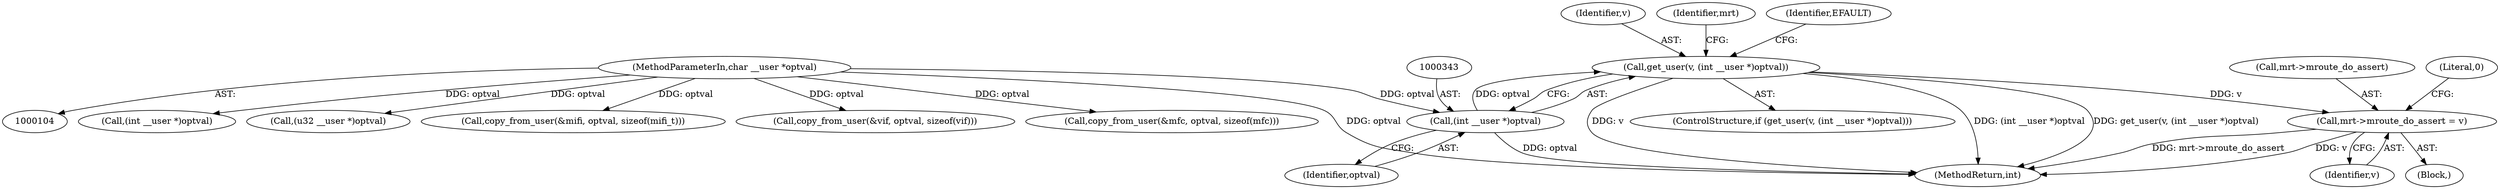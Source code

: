 digraph "0_linux_99253eb750fda6a644d5188fb26c43bad8d5a745_0@API" {
"1000348" [label="(Call,mrt->mroute_do_assert = v)"];
"1000340" [label="(Call,get_user(v, (int __user *)optval))"];
"1000342" [label="(Call,(int __user *)optval)"];
"1000107" [label="(MethodParameterIn,char __user *optval)"];
"1000341" [label="(Identifier,v)"];
"1000369" [label="(Call,(int __user *)optval)"];
"1000350" [label="(Identifier,mrt)"];
"1000339" [label="(ControlStructure,if (get_user(v, (int __user *)optval)))"];
"1000349" [label="(Call,mrt->mroute_do_assert)"];
"1000418" [label="(Call,(u32 __user *)optval)"];
"1000241" [label="(Call,copy_from_user(&mifi, optval, sizeof(mifi_t)))"];
"1000352" [label="(Identifier,v)"];
"1000470" [label="(MethodReturn,int)"];
"1000354" [label="(Literal,0)"];
"1000340" [label="(Call,get_user(v, (int __user *)optval))"];
"1000107" [label="(MethodParameterIn,char __user *optval)"];
"1000344" [label="(Identifier,optval)"];
"1000329" [label="(Block,)"];
"1000348" [label="(Call,mrt->mroute_do_assert = v)"];
"1000342" [label="(Call,(int __user *)optval)"];
"1000197" [label="(Call,copy_from_user(&vif, optval, sizeof(vif)))"];
"1000347" [label="(Identifier,EFAULT)"];
"1000277" [label="(Call,copy_from_user(&mfc, optval, sizeof(mfc)))"];
"1000348" -> "1000329"  [label="AST: "];
"1000348" -> "1000352"  [label="CFG: "];
"1000349" -> "1000348"  [label="AST: "];
"1000352" -> "1000348"  [label="AST: "];
"1000354" -> "1000348"  [label="CFG: "];
"1000348" -> "1000470"  [label="DDG: mrt->mroute_do_assert"];
"1000348" -> "1000470"  [label="DDG: v"];
"1000340" -> "1000348"  [label="DDG: v"];
"1000340" -> "1000339"  [label="AST: "];
"1000340" -> "1000342"  [label="CFG: "];
"1000341" -> "1000340"  [label="AST: "];
"1000342" -> "1000340"  [label="AST: "];
"1000347" -> "1000340"  [label="CFG: "];
"1000350" -> "1000340"  [label="CFG: "];
"1000340" -> "1000470"  [label="DDG: (int __user *)optval"];
"1000340" -> "1000470"  [label="DDG: get_user(v, (int __user *)optval)"];
"1000340" -> "1000470"  [label="DDG: v"];
"1000342" -> "1000340"  [label="DDG: optval"];
"1000342" -> "1000344"  [label="CFG: "];
"1000343" -> "1000342"  [label="AST: "];
"1000344" -> "1000342"  [label="AST: "];
"1000342" -> "1000470"  [label="DDG: optval"];
"1000107" -> "1000342"  [label="DDG: optval"];
"1000107" -> "1000104"  [label="AST: "];
"1000107" -> "1000470"  [label="DDG: optval"];
"1000107" -> "1000197"  [label="DDG: optval"];
"1000107" -> "1000241"  [label="DDG: optval"];
"1000107" -> "1000277"  [label="DDG: optval"];
"1000107" -> "1000369"  [label="DDG: optval"];
"1000107" -> "1000418"  [label="DDG: optval"];
}

